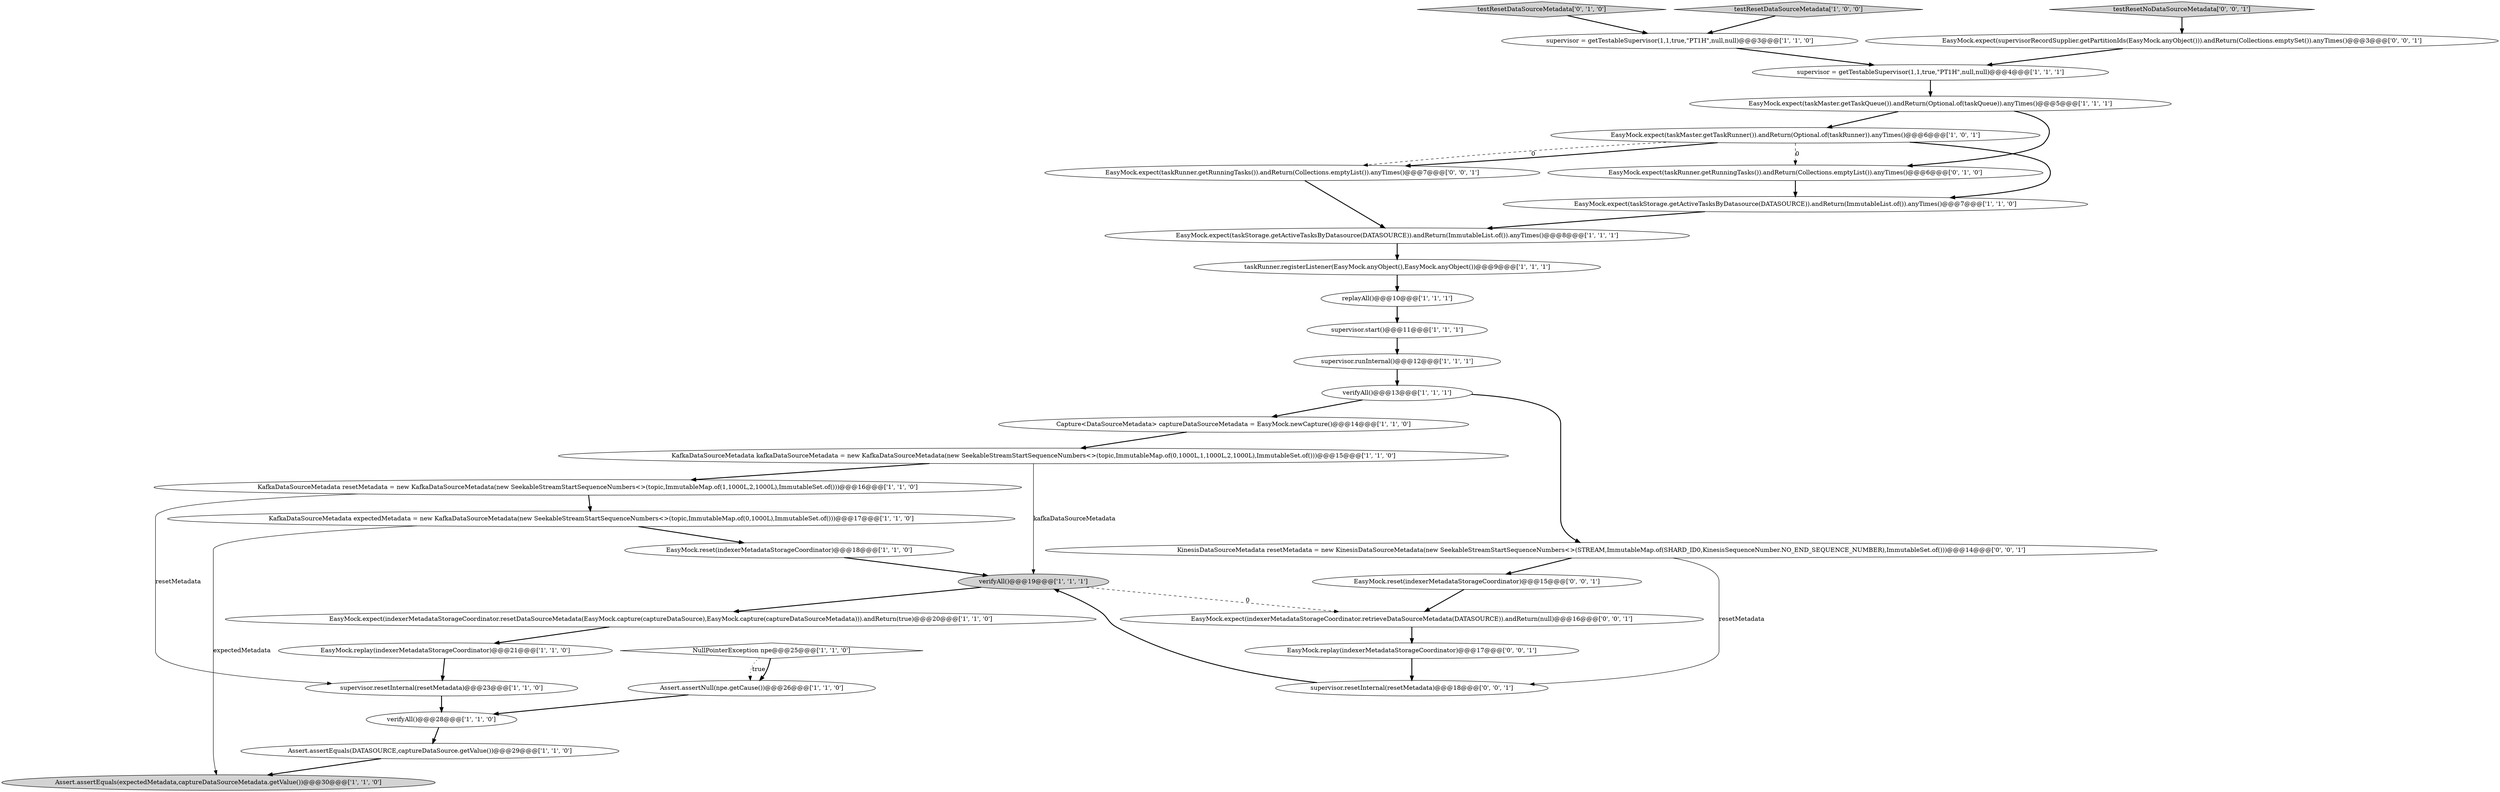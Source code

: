 digraph {
8 [style = filled, label = "verifyAll()@@@13@@@['1', '1', '1']", fillcolor = white, shape = ellipse image = "AAA0AAABBB1BBB"];
3 [style = filled, label = "Assert.assertEquals(expectedMetadata,captureDataSourceMetadata.getValue())@@@30@@@['1', '1', '0']", fillcolor = lightgray, shape = ellipse image = "AAA0AAABBB1BBB"];
6 [style = filled, label = "NullPointerException npe@@@25@@@['1', '1', '0']", fillcolor = white, shape = diamond image = "AAA0AAABBB1BBB"];
29 [style = filled, label = "testResetNoDataSourceMetadata['0', '0', '1']", fillcolor = lightgray, shape = diamond image = "AAA0AAABBB3BBB"];
12 [style = filled, label = "EasyMock.replay(indexerMetadataStorageCoordinator)@@@21@@@['1', '1', '0']", fillcolor = white, shape = ellipse image = "AAA0AAABBB1BBB"];
14 [style = filled, label = "Capture<DataSourceMetadata> captureDataSourceMetadata = EasyMock.newCapture()@@@14@@@['1', '1', '0']", fillcolor = white, shape = ellipse image = "AAA0AAABBB1BBB"];
15 [style = filled, label = "verifyAll()@@@28@@@['1', '1', '0']", fillcolor = white, shape = ellipse image = "AAA0AAABBB1BBB"];
20 [style = filled, label = "supervisor = getTestableSupervisor(1,1,true,\"PT1H\",null,null)@@@4@@@['1', '1', '1']", fillcolor = white, shape = ellipse image = "AAA0AAABBB1BBB"];
30 [style = filled, label = "EasyMock.replay(indexerMetadataStorageCoordinator)@@@17@@@['0', '0', '1']", fillcolor = white, shape = ellipse image = "AAA0AAABBB3BBB"];
13 [style = filled, label = "KafkaDataSourceMetadata kafkaDataSourceMetadata = new KafkaDataSourceMetadata(new SeekableStreamStartSequenceNumbers<>(topic,ImmutableMap.of(0,1000L,1,1000L,2,1000L),ImmutableSet.of()))@@@15@@@['1', '1', '0']", fillcolor = white, shape = ellipse image = "AAA0AAABBB1BBB"];
19 [style = filled, label = "EasyMock.expect(taskMaster.getTaskQueue()).andReturn(Optional.of(taskQueue)).anyTimes()@@@5@@@['1', '1', '1']", fillcolor = white, shape = ellipse image = "AAA0AAABBB1BBB"];
33 [style = filled, label = "supervisor.resetInternal(resetMetadata)@@@18@@@['0', '0', '1']", fillcolor = white, shape = ellipse image = "AAA0AAABBB3BBB"];
0 [style = filled, label = "Assert.assertEquals(DATASOURCE,captureDataSource.getValue())@@@29@@@['1', '1', '0']", fillcolor = white, shape = ellipse image = "AAA0AAABBB1BBB"];
7 [style = filled, label = "supervisor = getTestableSupervisor(1,1,true,\"PT1H\",null,null)@@@3@@@['1', '1', '0']", fillcolor = white, shape = ellipse image = "AAA0AAABBB1BBB"];
9 [style = filled, label = "EasyMock.reset(indexerMetadataStorageCoordinator)@@@18@@@['1', '1', '0']", fillcolor = white, shape = ellipse image = "AAA0AAABBB1BBB"];
18 [style = filled, label = "testResetDataSourceMetadata['1', '0', '0']", fillcolor = lightgray, shape = diamond image = "AAA0AAABBB1BBB"];
24 [style = filled, label = "taskRunner.registerListener(EasyMock.anyObject(),EasyMock.anyObject())@@@9@@@['1', '1', '1']", fillcolor = white, shape = ellipse image = "AAA0AAABBB1BBB"];
21 [style = filled, label = "supervisor.start()@@@11@@@['1', '1', '1']", fillcolor = white, shape = ellipse image = "AAA0AAABBB1BBB"];
11 [style = filled, label = "KafkaDataSourceMetadata resetMetadata = new KafkaDataSourceMetadata(new SeekableStreamStartSequenceNumbers<>(topic,ImmutableMap.of(1,1000L,2,1000L),ImmutableSet.of()))@@@16@@@['1', '1', '0']", fillcolor = white, shape = ellipse image = "AAA0AAABBB1BBB"];
35 [style = filled, label = "EasyMock.expect(indexerMetadataStorageCoordinator.retrieveDataSourceMetadata(DATASOURCE)).andReturn(null)@@@16@@@['0', '0', '1']", fillcolor = white, shape = ellipse image = "AAA0AAABBB3BBB"];
4 [style = filled, label = "supervisor.runInternal()@@@12@@@['1', '1', '1']", fillcolor = white, shape = ellipse image = "AAA0AAABBB1BBB"];
10 [style = filled, label = "EasyMock.expect(taskMaster.getTaskRunner()).andReturn(Optional.of(taskRunner)).anyTimes()@@@6@@@['1', '0', '1']", fillcolor = white, shape = ellipse image = "AAA0AAABBB1BBB"];
23 [style = filled, label = "Assert.assertNull(npe.getCause())@@@26@@@['1', '1', '0']", fillcolor = white, shape = ellipse image = "AAA0AAABBB1BBB"];
1 [style = filled, label = "EasyMock.expect(taskStorage.getActiveTasksByDatasource(DATASOURCE)).andReturn(ImmutableList.of()).anyTimes()@@@8@@@['1', '1', '1']", fillcolor = white, shape = ellipse image = "AAA0AAABBB1BBB"];
5 [style = filled, label = "verifyAll()@@@19@@@['1', '1', '1']", fillcolor = lightgray, shape = ellipse image = "AAA0AAABBB1BBB"];
26 [style = filled, label = "testResetDataSourceMetadata['0', '1', '0']", fillcolor = lightgray, shape = diamond image = "AAA0AAABBB2BBB"];
28 [style = filled, label = "EasyMock.reset(indexerMetadataStorageCoordinator)@@@15@@@['0', '0', '1']", fillcolor = white, shape = ellipse image = "AAA0AAABBB3BBB"];
31 [style = filled, label = "EasyMock.expect(taskRunner.getRunningTasks()).andReturn(Collections.emptyList()).anyTimes()@@@7@@@['0', '0', '1']", fillcolor = white, shape = ellipse image = "AAA0AAABBB3BBB"];
2 [style = filled, label = "supervisor.resetInternal(resetMetadata)@@@23@@@['1', '1', '0']", fillcolor = white, shape = ellipse image = "AAA0AAABBB1BBB"];
27 [style = filled, label = "EasyMock.expect(taskRunner.getRunningTasks()).andReturn(Collections.emptyList()).anyTimes()@@@6@@@['0', '1', '0']", fillcolor = white, shape = ellipse image = "AAA1AAABBB2BBB"];
32 [style = filled, label = "EasyMock.expect(supervisorRecordSupplier.getPartitionIds(EasyMock.anyObject())).andReturn(Collections.emptySet()).anyTimes()@@@3@@@['0', '0', '1']", fillcolor = white, shape = ellipse image = "AAA0AAABBB3BBB"];
16 [style = filled, label = "EasyMock.expect(taskStorage.getActiveTasksByDatasource(DATASOURCE)).andReturn(ImmutableList.of()).anyTimes()@@@7@@@['1', '1', '0']", fillcolor = white, shape = ellipse image = "AAA0AAABBB1BBB"];
34 [style = filled, label = "KinesisDataSourceMetadata resetMetadata = new KinesisDataSourceMetadata(new SeekableStreamStartSequenceNumbers<>(STREAM,ImmutableMap.of(SHARD_ID0,KinesisSequenceNumber.NO_END_SEQUENCE_NUMBER),ImmutableSet.of()))@@@14@@@['0', '0', '1']", fillcolor = white, shape = ellipse image = "AAA0AAABBB3BBB"];
22 [style = filled, label = "KafkaDataSourceMetadata expectedMetadata = new KafkaDataSourceMetadata(new SeekableStreamStartSequenceNumbers<>(topic,ImmutableMap.of(0,1000L),ImmutableSet.of()))@@@17@@@['1', '1', '0']", fillcolor = white, shape = ellipse image = "AAA0AAABBB1BBB"];
25 [style = filled, label = "replayAll()@@@10@@@['1', '1', '1']", fillcolor = white, shape = ellipse image = "AAA0AAABBB1BBB"];
17 [style = filled, label = "EasyMock.expect(indexerMetadataStorageCoordinator.resetDataSourceMetadata(EasyMock.capture(captureDataSource),EasyMock.capture(captureDataSourceMetadata))).andReturn(true)@@@20@@@['1', '1', '0']", fillcolor = white, shape = ellipse image = "AAA0AAABBB1BBB"];
10->16 [style = bold, label=""];
33->5 [style = bold, label=""];
6->23 [style = dotted, label="true"];
8->14 [style = bold, label=""];
11->22 [style = bold, label=""];
19->10 [style = bold, label=""];
23->15 [style = bold, label=""];
28->35 [style = bold, label=""];
31->1 [style = bold, label=""];
34->28 [style = bold, label=""];
35->30 [style = bold, label=""];
12->2 [style = bold, label=""];
13->5 [style = solid, label="kafkaDataSourceMetadata"];
14->13 [style = bold, label=""];
10->31 [style = bold, label=""];
17->12 [style = bold, label=""];
4->8 [style = bold, label=""];
0->3 [style = bold, label=""];
7->20 [style = bold, label=""];
1->24 [style = bold, label=""];
22->9 [style = bold, label=""];
8->34 [style = bold, label=""];
34->33 [style = solid, label="resetMetadata"];
27->16 [style = bold, label=""];
20->19 [style = bold, label=""];
19->27 [style = bold, label=""];
5->17 [style = bold, label=""];
25->21 [style = bold, label=""];
32->20 [style = bold, label=""];
30->33 [style = bold, label=""];
13->11 [style = bold, label=""];
15->0 [style = bold, label=""];
16->1 [style = bold, label=""];
29->32 [style = bold, label=""];
10->31 [style = dashed, label="0"];
5->35 [style = dashed, label="0"];
22->3 [style = solid, label="expectedMetadata"];
10->27 [style = dashed, label="0"];
26->7 [style = bold, label=""];
24->25 [style = bold, label=""];
21->4 [style = bold, label=""];
6->23 [style = bold, label=""];
9->5 [style = bold, label=""];
2->15 [style = bold, label=""];
11->2 [style = solid, label="resetMetadata"];
18->7 [style = bold, label=""];
}
